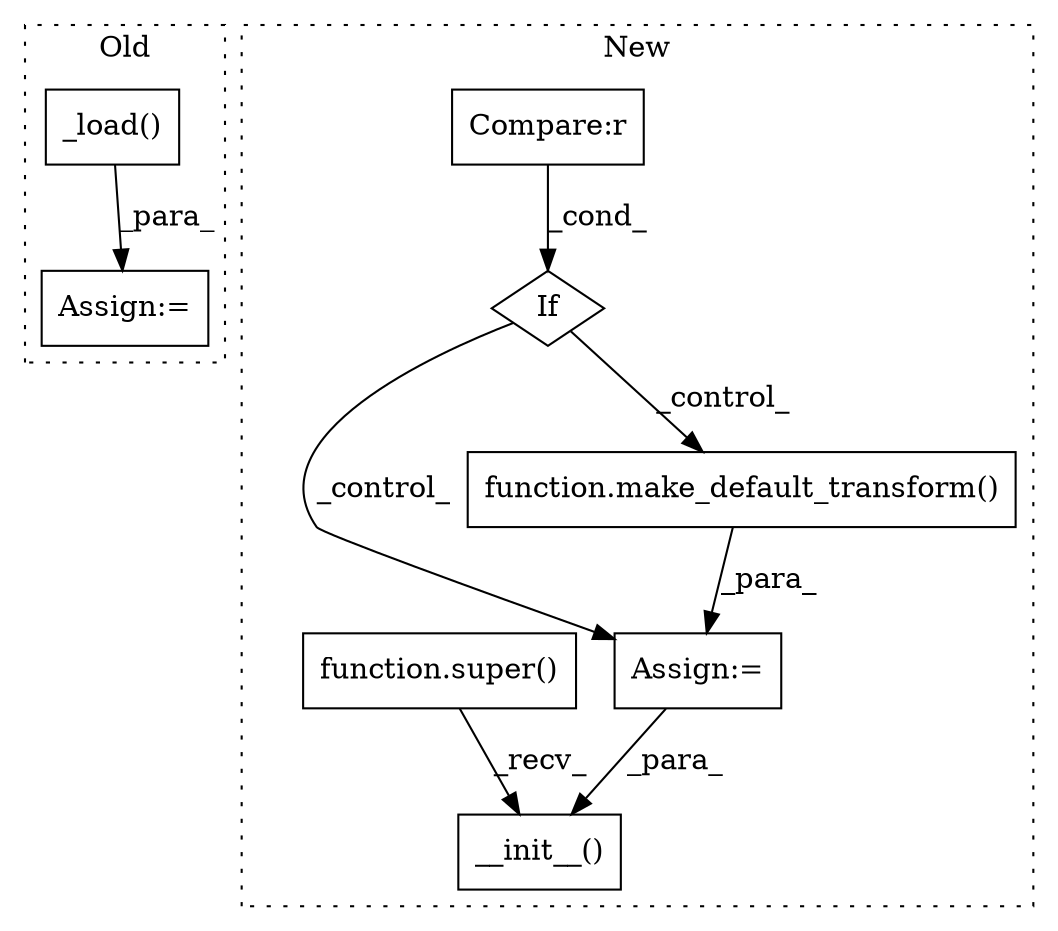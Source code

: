 digraph G {
subgraph cluster0 {
1 [label="_load()" a="75" s="425" l="12" shape="box"];
4 [label="Assign:=" a="68" s="457" l="3" shape="box"];
label = "Old";
style="dotted";
}
subgraph cluster1 {
2 [label="If" a="96" s="491" l="3" shape="diamond"];
3 [label="Compare:r" a="40" s="494" l="17" shape="box"];
5 [label="Assign:=" a="68" s="534" l="3" shape="box"];
6 [label="__init__()" a="75" s="580,606" l="17,1" shape="box"];
7 [label="function.super()" a="75" s="580" l="7" shape="box"];
8 [label="function.make_default_transform()" a="75" s="537,570" l="23,1" shape="box"];
label = "New";
style="dotted";
}
1 -> 4 [label="_para_"];
2 -> 8 [label="_control_"];
2 -> 5 [label="_control_"];
3 -> 2 [label="_cond_"];
5 -> 6 [label="_para_"];
7 -> 6 [label="_recv_"];
8 -> 5 [label="_para_"];
}